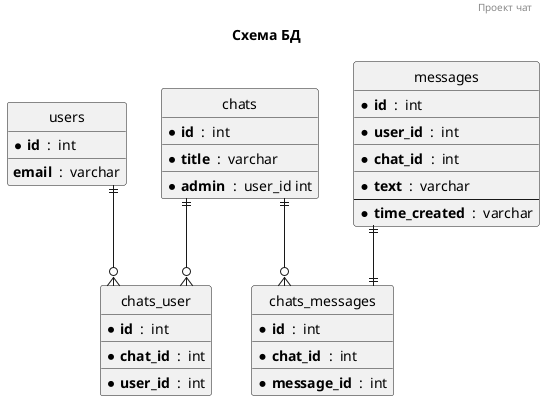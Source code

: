 @startuml

header Проект чат
title Схема БД

hide circle
skinparam linetype ortho

entity users {
  * **id**  :  int
  __
  **email**  :  varchar
}

entity messages{
  * **id**  :  int
  __
  * **user_id**  :  int
  __
  * **chat_id**  :  int
  __
  * **text**  :  varchar
  --
  * **time_created**  :  varchar
}

entity chats {
  * **id**  :  int
  __
  * **title**  :  varchar
  __
  * **admin**  :  user_id int
}

entity chats_user {
  * **id**  :  int
  __
  * **chat_id**  :  int
  __
  * **user_id**  :  int
}

entity chats_messages {
  * **id**  :  int
  __
  * **chat_id**  :  int
  __
  * **message_id**  :  int
}

users ||--o{ chats_user
chats ||--o{ chats_user
chats ||--o{ chats_messages
messages ||--|| chats_messages

@enduml